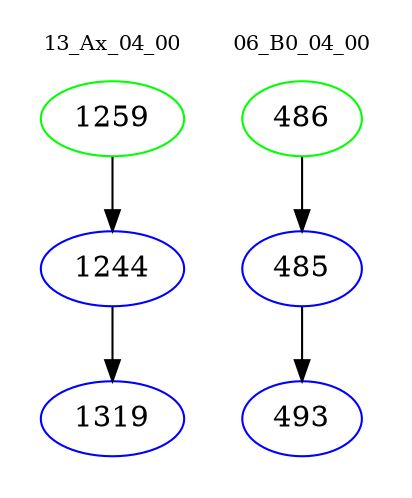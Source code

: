 digraph{
subgraph cluster_0 {
color = white
label = "13_Ax_04_00";
fontsize=10;
T0_1259 [label="1259", color="green"]
T0_1259 -> T0_1244 [color="black"]
T0_1244 [label="1244", color="blue"]
T0_1244 -> T0_1319 [color="black"]
T0_1319 [label="1319", color="blue"]
}
subgraph cluster_1 {
color = white
label = "06_B0_04_00";
fontsize=10;
T1_486 [label="486", color="green"]
T1_486 -> T1_485 [color="black"]
T1_485 [label="485", color="blue"]
T1_485 -> T1_493 [color="black"]
T1_493 [label="493", color="blue"]
}
}
